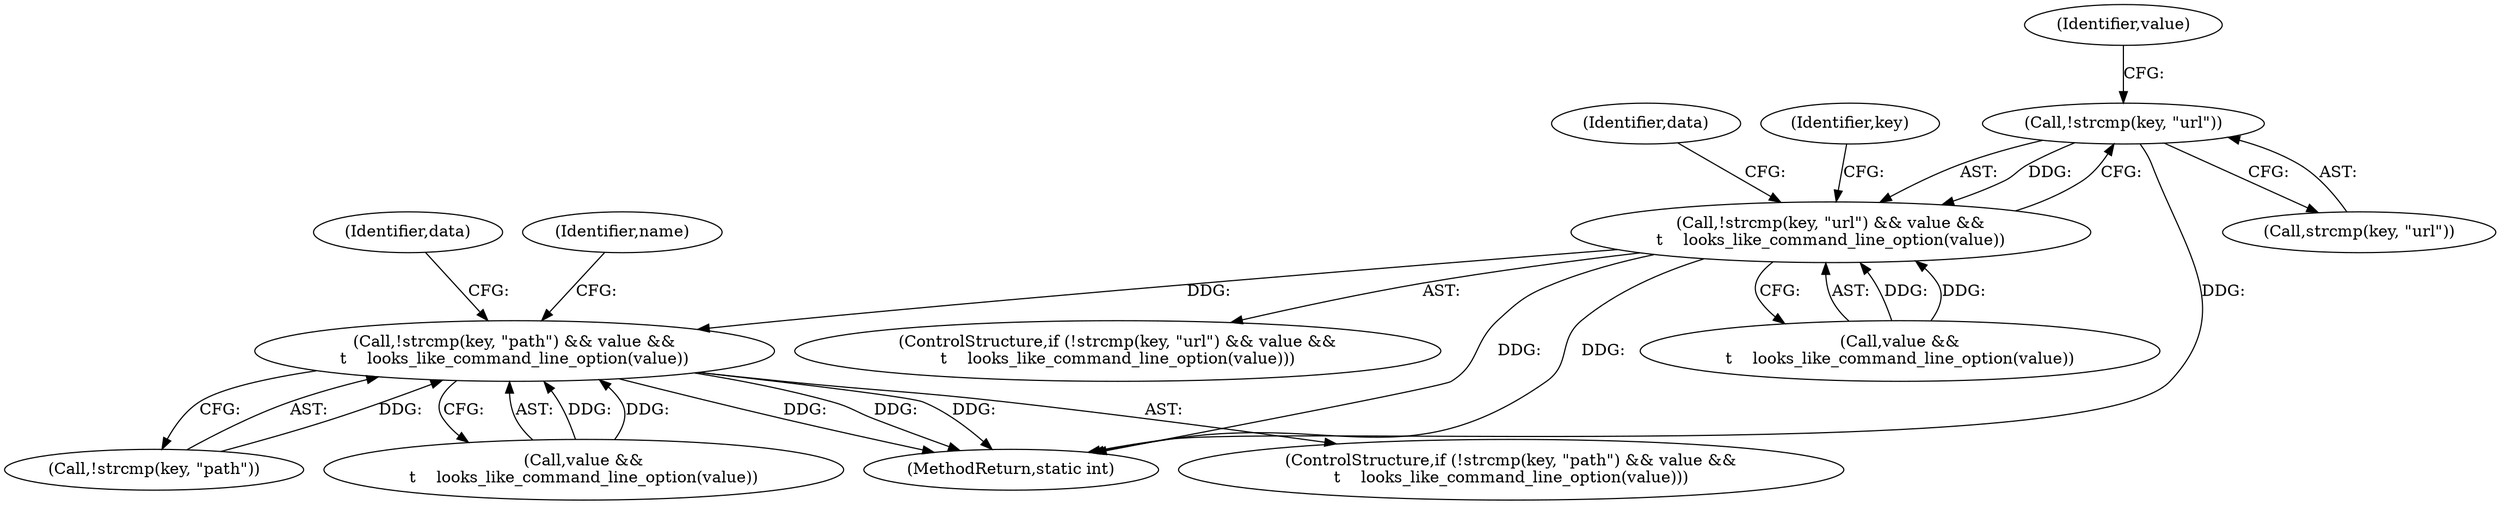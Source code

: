 digraph "0_git_1a7fd1fb2998002da6e9ff2ee46e1bdd25ee8404@API" {
"1000156" [label="(Call,!strcmp(key, \"url\"))"];
"1000155" [label="(Call,!strcmp(key, \"url\") && value &&\n\t    looks_like_command_line_option(value))"];
"1000179" [label="(Call,!strcmp(key, \"path\") && value &&\n\t    looks_like_command_line_option(value))"];
"1000155" [label="(Call,!strcmp(key, \"url\") && value &&\n\t    looks_like_command_line_option(value))"];
"1000154" [label="(ControlStructure,if (!strcmp(key, \"url\") && value &&\n\t    looks_like_command_line_option(value)))"];
"1000180" [label="(Call,!strcmp(key, \"path\"))"];
"1000156" [label="(Call,!strcmp(key, \"url\"))"];
"1000161" [label="(Identifier,value)"];
"1000179" [label="(Call,!strcmp(key, \"path\") && value &&\n\t    looks_like_command_line_option(value))"];
"1000190" [label="(Identifier,data)"];
"1000184" [label="(Call,value &&\n\t    looks_like_command_line_option(value))"];
"1000206" [label="(MethodReturn,static int)"];
"1000160" [label="(Call,value &&\n\t    looks_like_command_line_option(value))"];
"1000166" [label="(Identifier,data)"];
"1000157" [label="(Call,strcmp(key, \"url\"))"];
"1000182" [label="(Identifier,key)"];
"1000203" [label="(Identifier,name)"];
"1000178" [label="(ControlStructure,if (!strcmp(key, \"path\") && value &&\n\t    looks_like_command_line_option(value)))"];
"1000156" -> "1000155"  [label="AST: "];
"1000156" -> "1000157"  [label="CFG: "];
"1000157" -> "1000156"  [label="AST: "];
"1000161" -> "1000156"  [label="CFG: "];
"1000155" -> "1000156"  [label="CFG: "];
"1000156" -> "1000206"  [label="DDG: "];
"1000156" -> "1000155"  [label="DDG: "];
"1000155" -> "1000154"  [label="AST: "];
"1000155" -> "1000160"  [label="CFG: "];
"1000160" -> "1000155"  [label="AST: "];
"1000166" -> "1000155"  [label="CFG: "];
"1000182" -> "1000155"  [label="CFG: "];
"1000155" -> "1000206"  [label="DDG: "];
"1000155" -> "1000206"  [label="DDG: "];
"1000160" -> "1000155"  [label="DDG: "];
"1000160" -> "1000155"  [label="DDG: "];
"1000155" -> "1000179"  [label="DDG: "];
"1000179" -> "1000178"  [label="AST: "];
"1000179" -> "1000180"  [label="CFG: "];
"1000179" -> "1000184"  [label="CFG: "];
"1000180" -> "1000179"  [label="AST: "];
"1000184" -> "1000179"  [label="AST: "];
"1000190" -> "1000179"  [label="CFG: "];
"1000203" -> "1000179"  [label="CFG: "];
"1000179" -> "1000206"  [label="DDG: "];
"1000179" -> "1000206"  [label="DDG: "];
"1000179" -> "1000206"  [label="DDG: "];
"1000180" -> "1000179"  [label="DDG: "];
"1000184" -> "1000179"  [label="DDG: "];
"1000184" -> "1000179"  [label="DDG: "];
}

